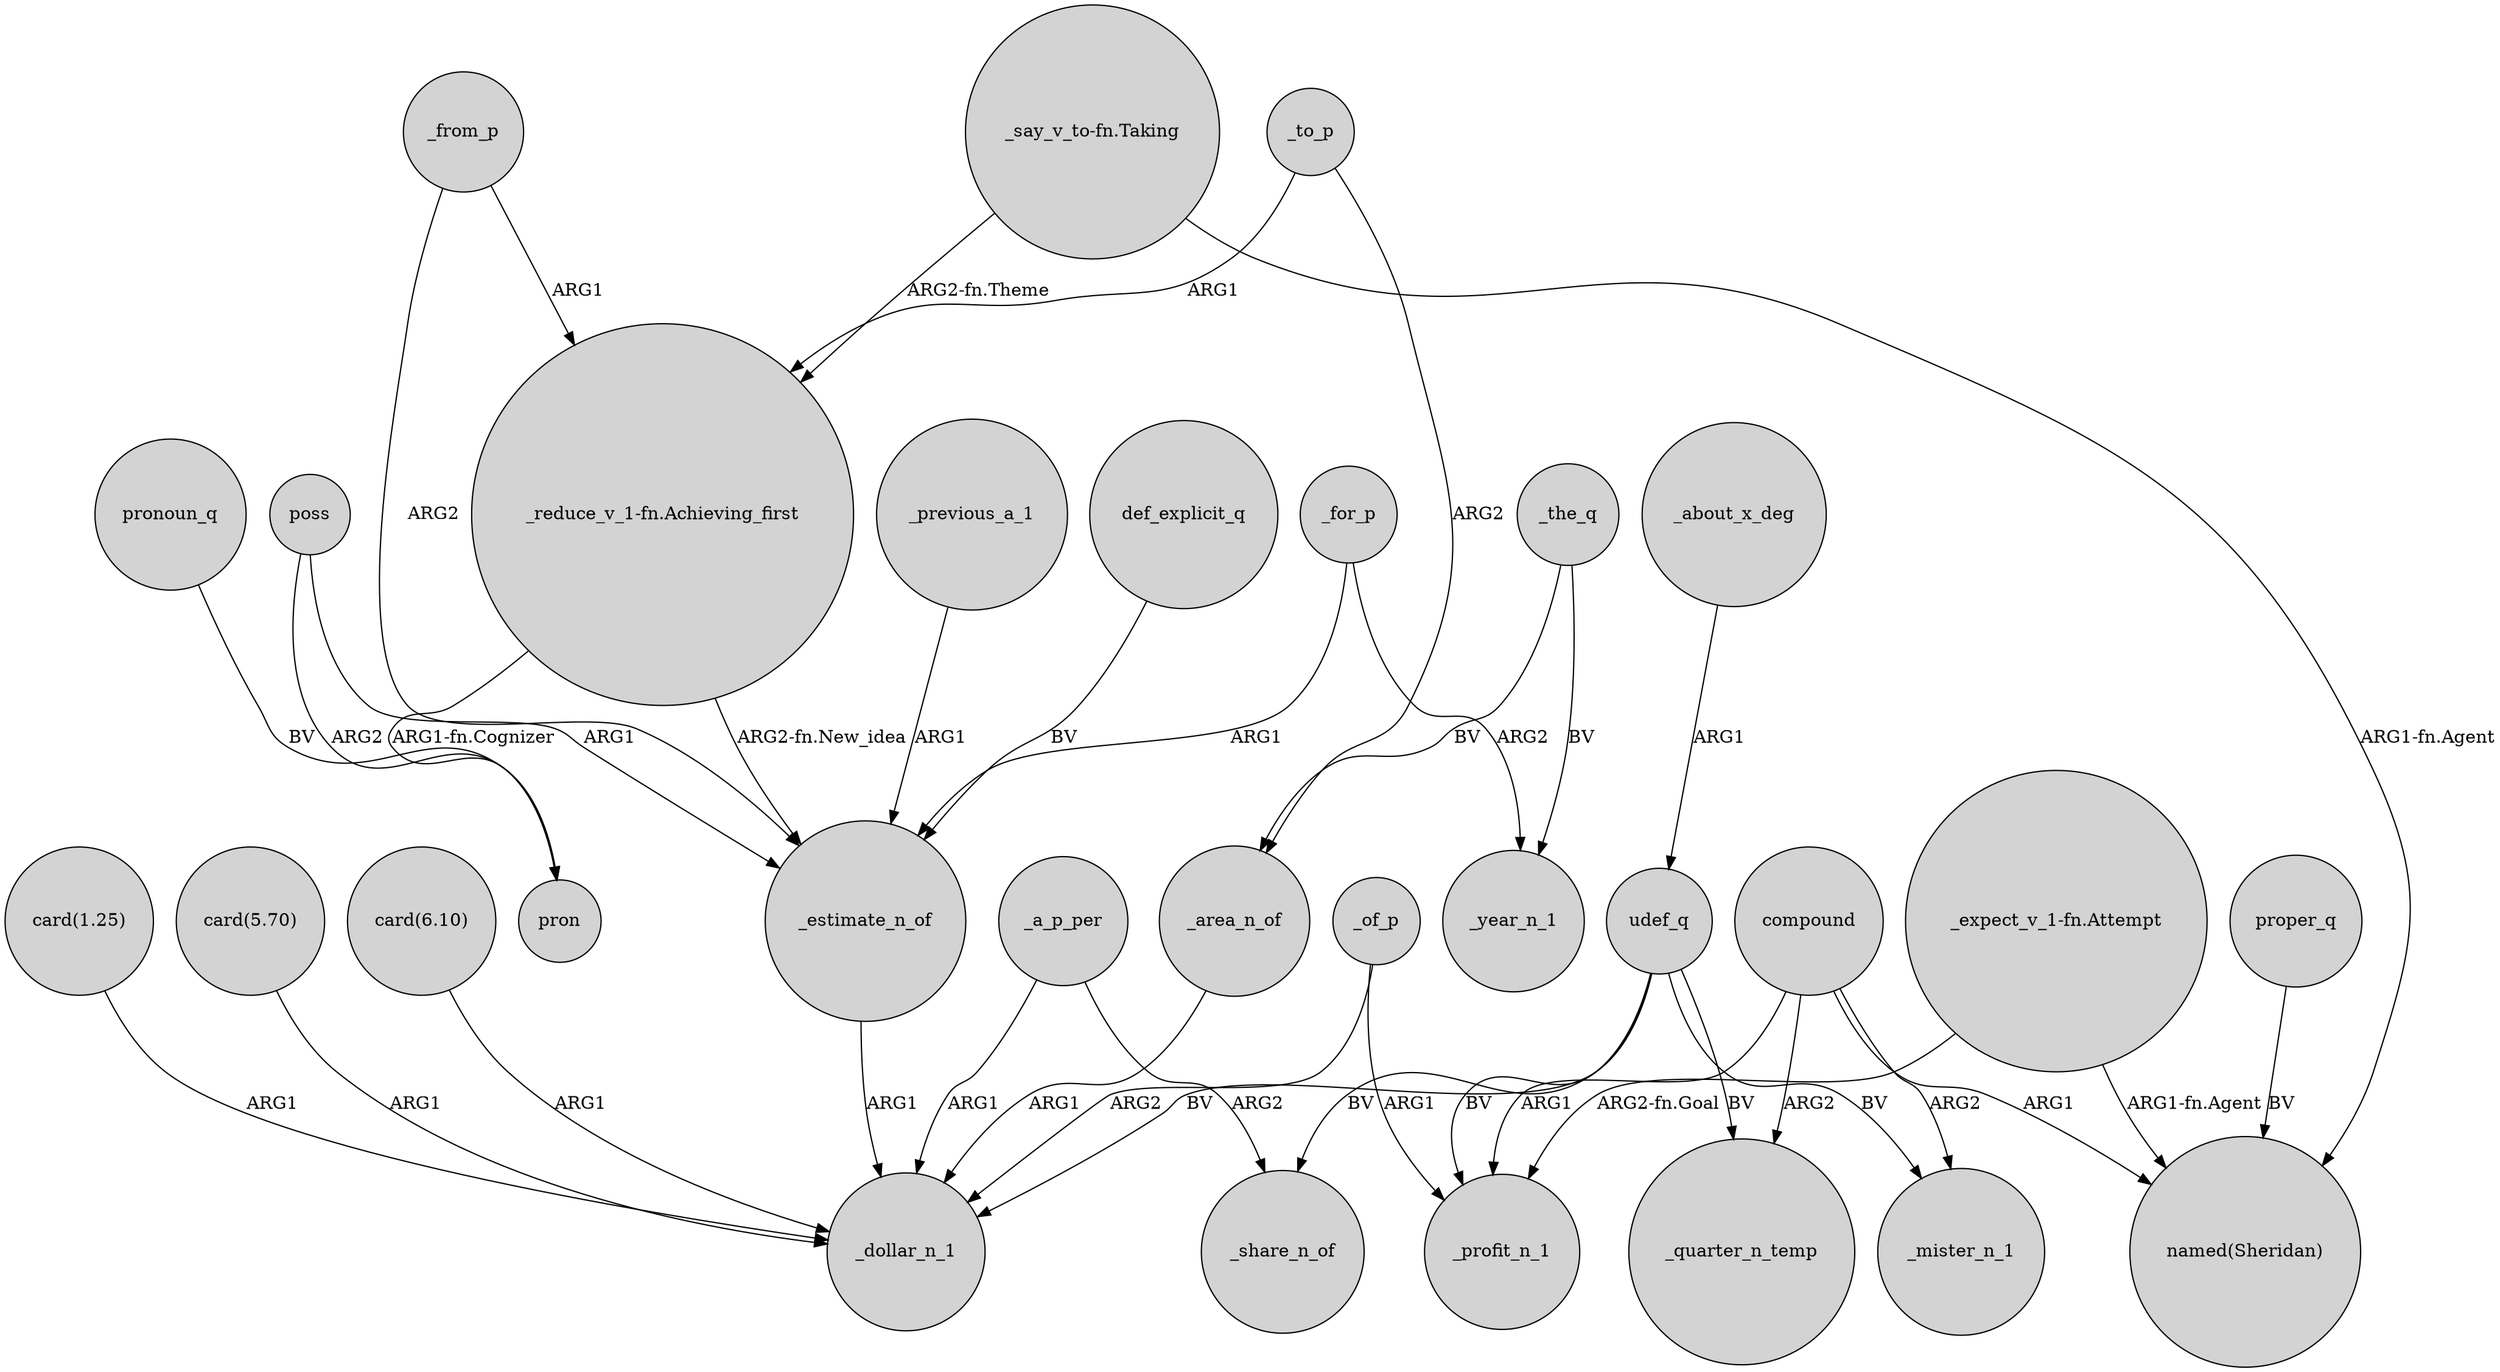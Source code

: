digraph {
	node [shape=circle style=filled]
	_estimate_n_of -> _dollar_n_1 [label=ARG1]
	compound -> _mister_n_1 [label=ARG2]
	def_explicit_q -> _estimate_n_of [label=BV]
	_to_p -> _area_n_of [label=ARG2]
	poss -> _estimate_n_of [label=ARG1]
	_to_p -> "_reduce_v_1-fn.Achieving_first" [label=ARG1]
	"_expect_v_1-fn.Attempt" -> "named(Sheridan)" [label="ARG1-fn.Agent"]
	_the_q -> _area_n_of [label=BV]
	_from_p -> "_reduce_v_1-fn.Achieving_first" [label=ARG1]
	proper_q -> "named(Sheridan)" [label=BV]
	_for_p -> _estimate_n_of [label=ARG1]
	"_say_v_to-fn.Taking" -> "named(Sheridan)" [label="ARG1-fn.Agent"]
	udef_q -> _profit_n_1 [label=BV]
	compound -> "named(Sheridan)" [label=ARG1]
	udef_q -> _mister_n_1 [label=BV]
	_about_x_deg -> udef_q [label=ARG1]
	"_reduce_v_1-fn.Achieving_first" -> pron [label="ARG1-fn.Cognizer"]
	pronoun_q -> pron [label=BV]
	poss -> pron [label=ARG2]
	"card(6.10)" -> _dollar_n_1 [label=ARG1]
	compound -> _quarter_n_temp [label=ARG2]
	_a_p_per -> _share_n_of [label=ARG2]
	_from_p -> _estimate_n_of [label=ARG2]
	_the_q -> _year_n_1 [label=BV]
	_of_p -> _profit_n_1 [label=ARG1]
	udef_q -> _share_n_of [label=BV]
	compound -> _profit_n_1 [label=ARG1]
	udef_q -> _dollar_n_1 [label=BV]
	"_say_v_to-fn.Taking" -> "_reduce_v_1-fn.Achieving_first" [label="ARG2-fn.Theme"]
	_previous_a_1 -> _estimate_n_of [label=ARG1]
	_a_p_per -> _dollar_n_1 [label=ARG1]
	udef_q -> _quarter_n_temp [label=BV]
	_for_p -> _year_n_1 [label=ARG2]
	"_reduce_v_1-fn.Achieving_first" -> _estimate_n_of [label="ARG2-fn.New_idea"]
	_of_p -> _dollar_n_1 [label=ARG2]
	"card(1.25)" -> _dollar_n_1 [label=ARG1]
	"card(5.70)" -> _dollar_n_1 [label=ARG1]
	_area_n_of -> _dollar_n_1 [label=ARG1]
	"_expect_v_1-fn.Attempt" -> _profit_n_1 [label="ARG2-fn.Goal"]
}
